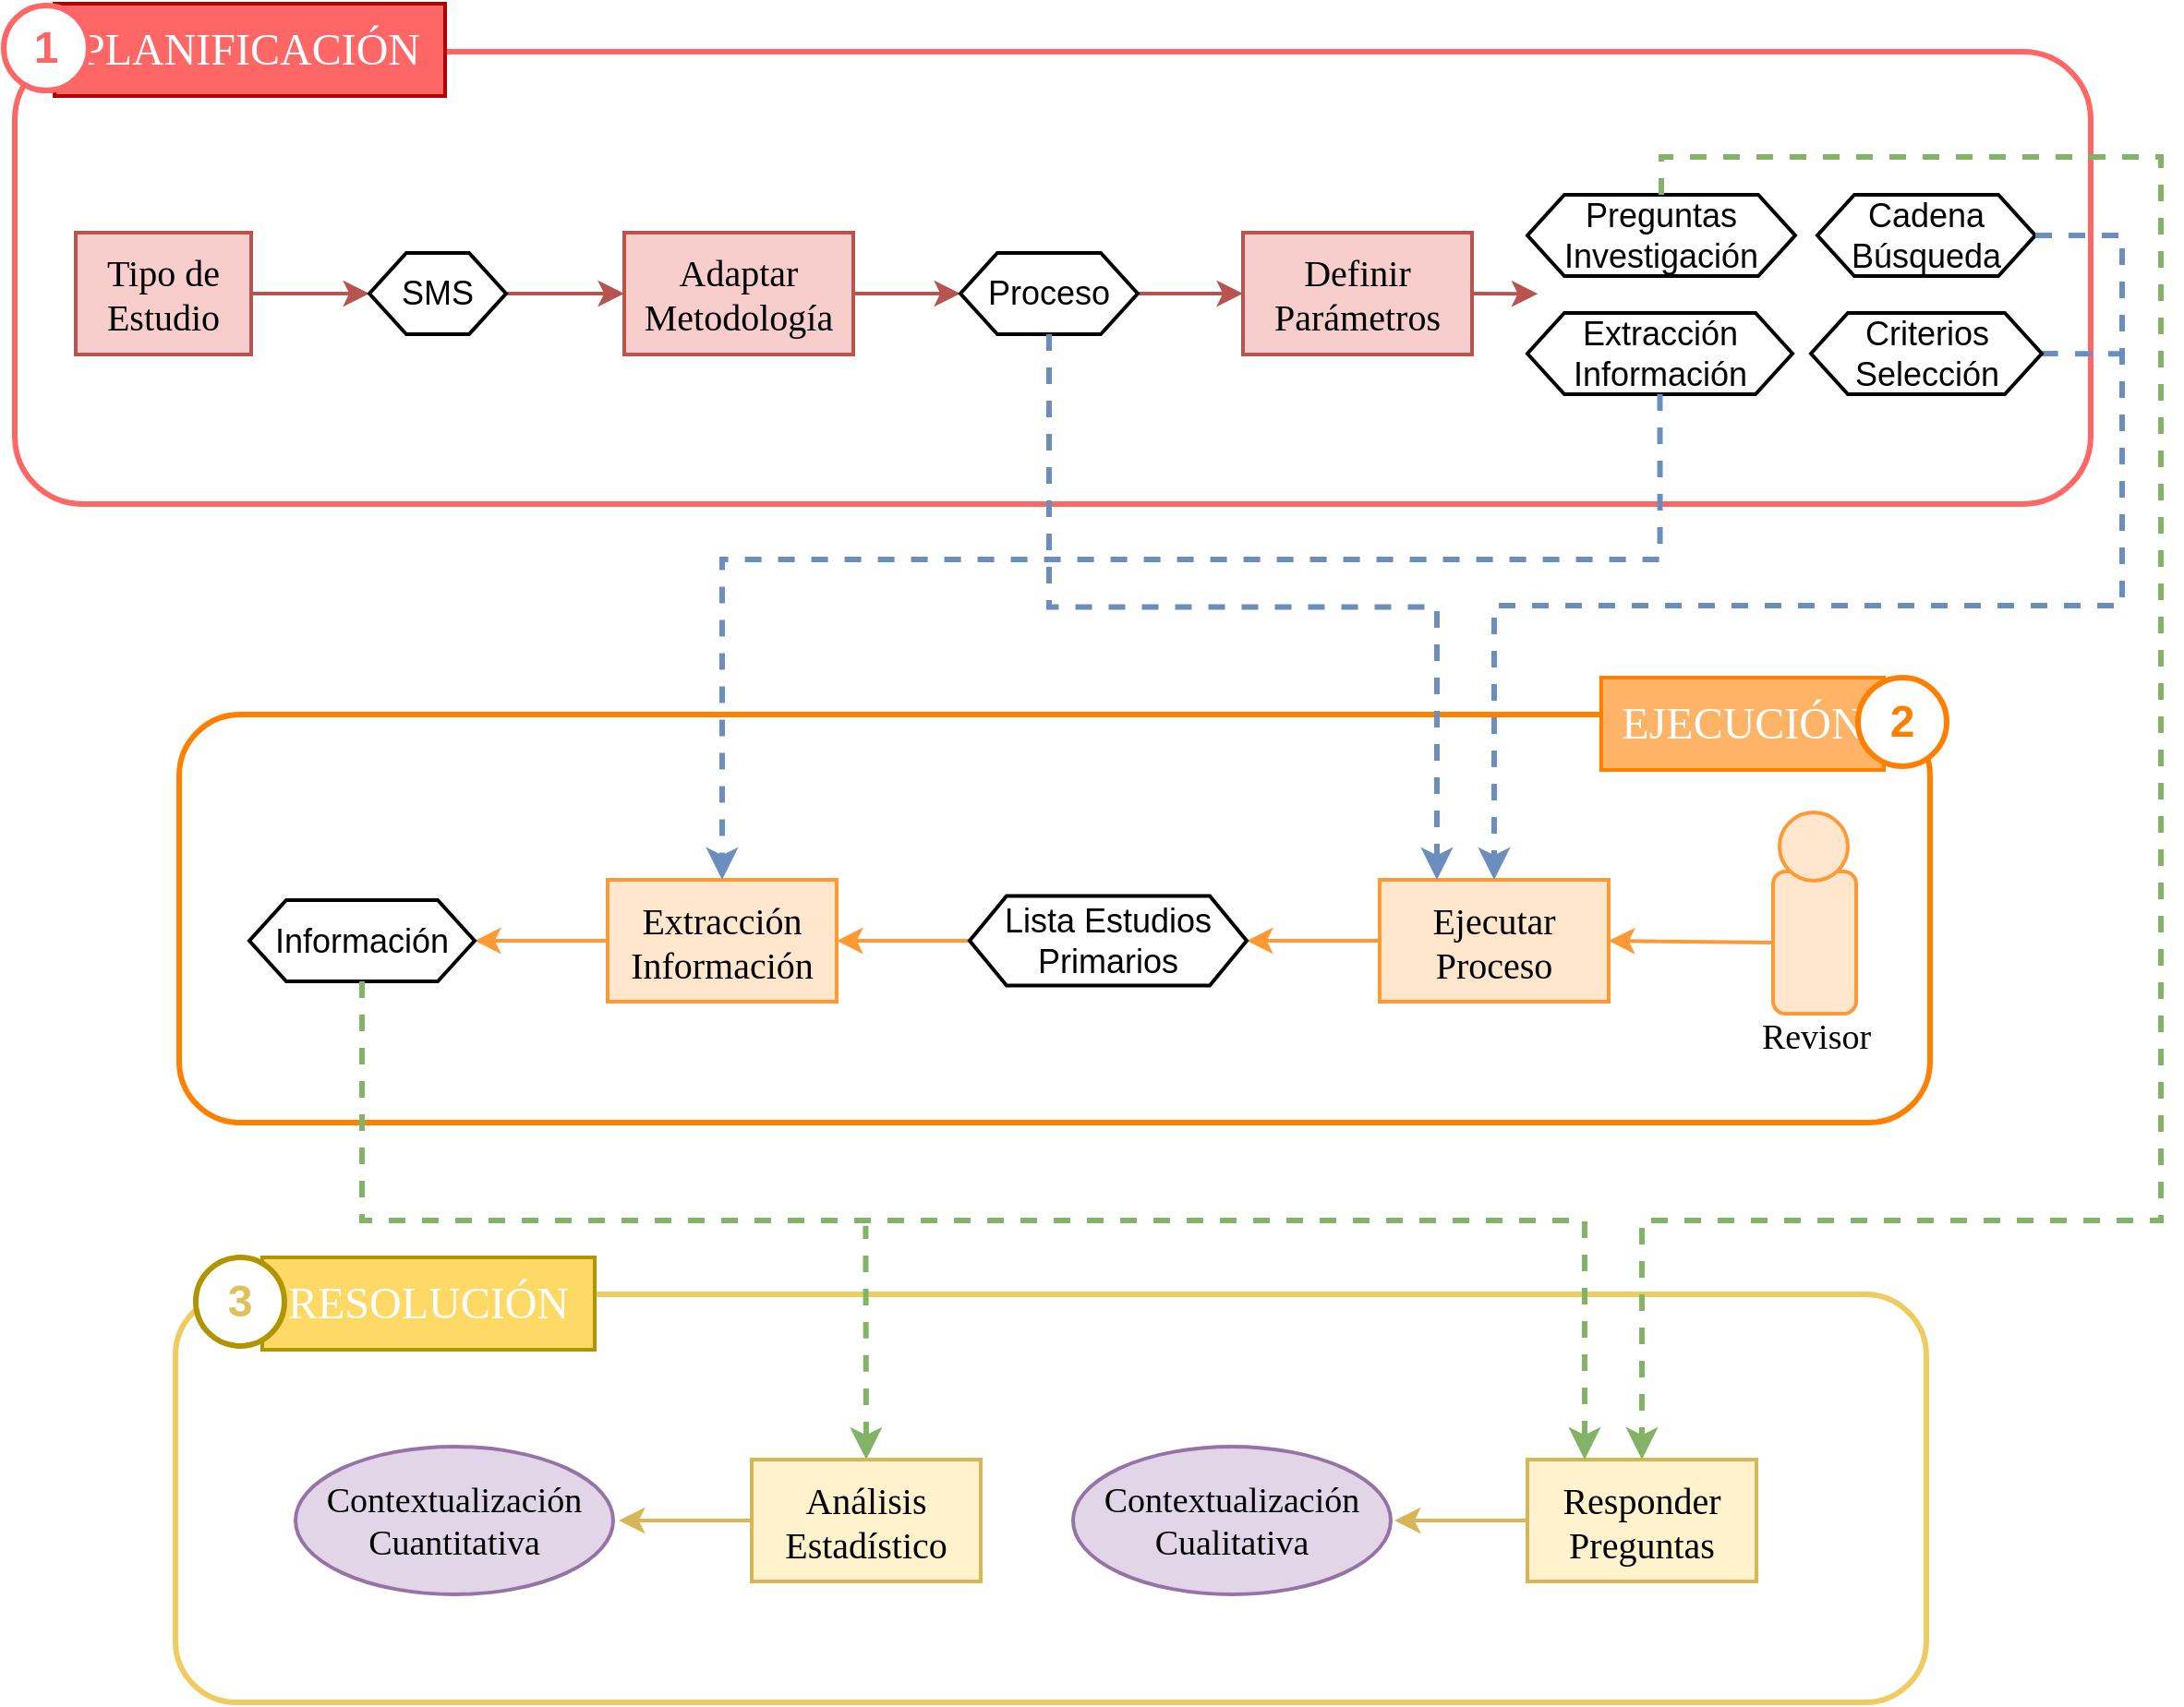 <mxfile version="24.2.3" type="device">
  <diagram name="Página-1" id="sM9vnqfvFfrv4CcLYWpZ">
    <mxGraphModel dx="2087" dy="1327" grid="0" gridSize="10" guides="1" tooltips="1" connect="1" arrows="1" fold="1" page="0" pageScale="1" pageWidth="827" pageHeight="1169" math="0" shadow="0">
      <root>
        <mxCell id="0" />
        <mxCell id="1" parent="0" />
        <mxCell id="7Ec9UbBo5mvRjOxTWShn-18" value="" style="rounded=1;whiteSpace=wrap;html=1;strokeColor=#FF6666;strokeWidth=3;" vertex="1" parent="1">
          <mxGeometry x="-203" y="-64" width="1124" height="245" as="geometry" />
        </mxCell>
        <mxCell id="7Ec9UbBo5mvRjOxTWShn-20" value="" style="group" vertex="1" connectable="0" parent="1">
          <mxGeometry x="-209" y="-90" width="239" height="50" as="geometry" />
        </mxCell>
        <mxCell id="7Ec9UbBo5mvRjOxTWShn-1" value="&lt;p&gt;&lt;font face=&quot;Tahoma&quot; style=&quot;font-size: 24px;&quot;&gt;PLANIFICACIÓN&lt;/font&gt;&lt;/p&gt;" style="rounded=0;whiteSpace=wrap;html=1;strokeWidth=2;fillColor=#FF6666;fontColor=#ffffff;strokeColor=#B20000;" vertex="1" parent="7Ec9UbBo5mvRjOxTWShn-20">
          <mxGeometry x="27.539" width="211.461" height="50" as="geometry" />
        </mxCell>
        <mxCell id="7Ec9UbBo5mvRjOxTWShn-19" value="&lt;font color=&quot;#ff6666&quot; style=&quot;font-size: 24px;&quot;&gt;&lt;b&gt;1&lt;/b&gt;&lt;/font&gt;" style="ellipse;whiteSpace=wrap;html=1;aspect=fixed;fillColor=#FFFFFF;fontColor=#ffffff;strokeColor=#FF6666;strokeWidth=3;" vertex="1" parent="7Ec9UbBo5mvRjOxTWShn-20">
          <mxGeometry y="1" width="46.025" height="46.025" as="geometry" />
        </mxCell>
        <mxCell id="7Ec9UbBo5mvRjOxTWShn-32" value="" style="group" vertex="1" connectable="0" parent="1">
          <mxGeometry x="-170" y="34" width="756" height="66" as="geometry" />
        </mxCell>
        <mxCell id="7Ec9UbBo5mvRjOxTWShn-8" style="edgeStyle=none;curved=1;rounded=0;orthogonalLoop=1;jettySize=auto;html=1;exitX=1;exitY=0.5;exitDx=0;exitDy=0;entryX=0;entryY=0.5;entryDx=0;entryDy=0;fontSize=12;startSize=8;endSize=8;strokeWidth=2;fillColor=#f8cecc;strokeColor=#b85450;" edge="1" parent="7Ec9UbBo5mvRjOxTWShn-32" source="7Ec9UbBo5mvRjOxTWShn-3" target="7Ec9UbBo5mvRjOxTWShn-7">
          <mxGeometry relative="1" as="geometry" />
        </mxCell>
        <mxCell id="7Ec9UbBo5mvRjOxTWShn-3" value="&lt;font face=&quot;Tahoma&quot; style=&quot;font-size: 20px;&quot;&gt;Tipo de Estudio&lt;/font&gt;" style="rounded=0;whiteSpace=wrap;html=1;strokeWidth=2;fillColor=#f8cecc;strokeColor=#b85450;" vertex="1" parent="7Ec9UbBo5mvRjOxTWShn-32">
          <mxGeometry width="95" height="66" as="geometry" />
        </mxCell>
        <mxCell id="7Ec9UbBo5mvRjOxTWShn-13" style="edgeStyle=none;curved=1;rounded=0;orthogonalLoop=1;jettySize=auto;html=1;exitX=1;exitY=0.5;exitDx=0;exitDy=0;entryX=0;entryY=0.5;entryDx=0;entryDy=0;fontSize=12;startSize=8;endSize=8;strokeWidth=2;fillColor=#f8cecc;strokeColor=#b85450;" edge="1" parent="7Ec9UbBo5mvRjOxTWShn-32" source="7Ec9UbBo5mvRjOxTWShn-4" target="7Ec9UbBo5mvRjOxTWShn-10">
          <mxGeometry relative="1" as="geometry" />
        </mxCell>
        <mxCell id="7Ec9UbBo5mvRjOxTWShn-4" value="&lt;font face=&quot;Tahoma&quot;&gt;&lt;span style=&quot;font-size: 20px;&quot;&gt;Adaptar Metodología&lt;/span&gt;&lt;/font&gt;" style="rounded=0;whiteSpace=wrap;html=1;strokeWidth=2;fillColor=#f8cecc;strokeColor=#b85450;" vertex="1" parent="7Ec9UbBo5mvRjOxTWShn-32">
          <mxGeometry x="297" width="124" height="66" as="geometry" />
        </mxCell>
        <mxCell id="7Ec9UbBo5mvRjOxTWShn-9" style="edgeStyle=none;curved=1;rounded=0;orthogonalLoop=1;jettySize=auto;html=1;exitX=1;exitY=0.5;exitDx=0;exitDy=0;entryX=0;entryY=0.5;entryDx=0;entryDy=0;fontSize=12;startSize=8;endSize=8;strokeWidth=2;fillColor=#f8cecc;strokeColor=#b85450;" edge="1" parent="7Ec9UbBo5mvRjOxTWShn-32" source="7Ec9UbBo5mvRjOxTWShn-7" target="7Ec9UbBo5mvRjOxTWShn-4">
          <mxGeometry relative="1" as="geometry" />
        </mxCell>
        <mxCell id="7Ec9UbBo5mvRjOxTWShn-7" value="&lt;font style=&quot;font-size: 18px;&quot;&gt;SMS&lt;/font&gt;" style="shape=hexagon;perimeter=hexagonPerimeter2;whiteSpace=wrap;html=1;fixedSize=1;strokeWidth=2;" vertex="1" parent="7Ec9UbBo5mvRjOxTWShn-32">
          <mxGeometry x="159" y="11" width="74" height="44" as="geometry" />
        </mxCell>
        <mxCell id="7Ec9UbBo5mvRjOxTWShn-14" style="edgeStyle=none;curved=1;rounded=0;orthogonalLoop=1;jettySize=auto;html=1;exitX=1;exitY=0.5;exitDx=0;exitDy=0;entryX=0;entryY=0.5;entryDx=0;entryDy=0;fontSize=12;startSize=8;endSize=8;strokeWidth=2;fillColor=#f8cecc;strokeColor=#b85450;" edge="1" parent="7Ec9UbBo5mvRjOxTWShn-32" source="7Ec9UbBo5mvRjOxTWShn-10" target="7Ec9UbBo5mvRjOxTWShn-12">
          <mxGeometry relative="1" as="geometry" />
        </mxCell>
        <mxCell id="7Ec9UbBo5mvRjOxTWShn-10" value="&lt;span style=&quot;font-size: 18px;&quot;&gt;Proceso&lt;/span&gt;" style="shape=hexagon;perimeter=hexagonPerimeter2;whiteSpace=wrap;html=1;fixedSize=1;strokeWidth=2;" vertex="1" parent="7Ec9UbBo5mvRjOxTWShn-32">
          <mxGeometry x="479" y="11" width="96" height="44" as="geometry" />
        </mxCell>
        <mxCell id="7Ec9UbBo5mvRjOxTWShn-35" style="edgeStyle=none;curved=1;rounded=0;orthogonalLoop=1;jettySize=auto;html=1;exitX=1;exitY=0.5;exitDx=0;exitDy=0;fontSize=12;startSize=8;endSize=8;strokeWidth=2;fillColor=#f8cecc;strokeColor=#b85450;" edge="1" parent="7Ec9UbBo5mvRjOxTWShn-32" source="7Ec9UbBo5mvRjOxTWShn-12">
          <mxGeometry relative="1" as="geometry">
            <mxPoint x="791.667" y="33.167" as="targetPoint" />
          </mxGeometry>
        </mxCell>
        <mxCell id="7Ec9UbBo5mvRjOxTWShn-12" value="&lt;font face=&quot;Tahoma&quot;&gt;&lt;span style=&quot;font-size: 20px;&quot;&gt;Definir Parámetros&lt;/span&gt;&lt;/font&gt;" style="rounded=0;whiteSpace=wrap;html=1;strokeWidth=2;fillColor=#f8cecc;strokeColor=#b85450;" vertex="1" parent="7Ec9UbBo5mvRjOxTWShn-32">
          <mxGeometry x="632" width="124" height="66" as="geometry" />
        </mxCell>
        <mxCell id="7Ec9UbBo5mvRjOxTWShn-34" value="" style="group" vertex="1" connectable="0" parent="1">
          <mxGeometry x="616" y="12.5" width="287" height="109" as="geometry" />
        </mxCell>
        <mxCell id="7Ec9UbBo5mvRjOxTWShn-25" value="&lt;span style=&quot;font-size: 18px;&quot;&gt;Cadena Búsqueda&lt;/span&gt;" style="shape=hexagon;perimeter=hexagonPerimeter2;whiteSpace=wrap;html=1;fixedSize=1;strokeWidth=2;" vertex="1" parent="7Ec9UbBo5mvRjOxTWShn-34">
          <mxGeometry x="157" y="1" width="118" height="44" as="geometry" />
        </mxCell>
        <mxCell id="7Ec9UbBo5mvRjOxTWShn-63" style="edgeStyle=none;curved=1;rounded=0;orthogonalLoop=1;jettySize=auto;html=1;exitX=1;exitY=0.5;exitDx=0;exitDy=0;fontSize=12;startSize=8;endSize=8;endArrow=none;endFill=0;strokeWidth=3;fillColor=#dae8fc;strokeColor=#6c8ebf;dashed=1;" edge="1" parent="7Ec9UbBo5mvRjOxTWShn-34" source="7Ec9UbBo5mvRjOxTWShn-26">
          <mxGeometry relative="1" as="geometry">
            <mxPoint x="324" y="87.167" as="targetPoint" />
          </mxGeometry>
        </mxCell>
        <mxCell id="7Ec9UbBo5mvRjOxTWShn-26" value="&lt;span style=&quot;font-size: 18px;&quot;&gt;Criterios Selección&lt;/span&gt;" style="shape=hexagon;perimeter=hexagonPerimeter2;whiteSpace=wrap;html=1;fixedSize=1;strokeWidth=2;" vertex="1" parent="7Ec9UbBo5mvRjOxTWShn-34">
          <mxGeometry x="153.5" y="65" width="125" height="44" as="geometry" />
        </mxCell>
        <mxCell id="7Ec9UbBo5mvRjOxTWShn-27" value="&lt;span style=&quot;font-size: 18px;&quot;&gt;Extracción Información&lt;/span&gt;" style="shape=hexagon;perimeter=hexagonPerimeter2;whiteSpace=wrap;html=1;fixedSize=1;strokeWidth=2;" vertex="1" parent="7Ec9UbBo5mvRjOxTWShn-34">
          <mxGeometry y="65" width="143.5" height="44" as="geometry" />
        </mxCell>
        <mxCell id="7Ec9UbBo5mvRjOxTWShn-24" value="&lt;span style=&quot;font-size: 18px;&quot;&gt;Preguntas Investigación&lt;/span&gt;" style="shape=hexagon;perimeter=hexagonPerimeter2;whiteSpace=wrap;html=1;fixedSize=1;strokeWidth=2;" vertex="1" parent="7Ec9UbBo5mvRjOxTWShn-34">
          <mxGeometry y="1" width="145" height="44" as="geometry" />
        </mxCell>
        <mxCell id="7Ec9UbBo5mvRjOxTWShn-59" value="" style="group" vertex="1" connectable="0" parent="1">
          <mxGeometry x="-114" y="275" width="957" height="241" as="geometry" />
        </mxCell>
        <mxCell id="7Ec9UbBo5mvRjOxTWShn-58" value="" style="rounded=1;whiteSpace=wrap;html=1;strokeColor=#FF8000;strokeWidth=3;" vertex="1" parent="7Ec9UbBo5mvRjOxTWShn-59">
          <mxGeometry y="20" width="948" height="221" as="geometry" />
        </mxCell>
        <mxCell id="7Ec9UbBo5mvRjOxTWShn-36" value="" style="group" vertex="1" connectable="0" parent="7Ec9UbBo5mvRjOxTWShn-59">
          <mxGeometry x="750" width="207" height="50" as="geometry" />
        </mxCell>
        <mxCell id="7Ec9UbBo5mvRjOxTWShn-21" value="" style="group" vertex="1" connectable="0" parent="7Ec9UbBo5mvRjOxTWShn-36">
          <mxGeometry width="173" height="50" as="geometry" />
        </mxCell>
        <mxCell id="7Ec9UbBo5mvRjOxTWShn-22" value="&lt;p&gt;&lt;font color=&quot;#ffffff&quot; face=&quot;Tahoma&quot; style=&quot;font-size: 24px;&quot;&gt;EJECUCIÓN&lt;/font&gt;&lt;/p&gt;" style="rounded=0;whiteSpace=wrap;html=1;strokeWidth=2;fillColor=#FFB366;fontColor=#000000;strokeColor=#FF8000;" vertex="1" parent="7Ec9UbBo5mvRjOxTWShn-21">
          <mxGeometry x="19.934" width="153.066" height="50" as="geometry" />
        </mxCell>
        <mxCell id="7Ec9UbBo5mvRjOxTWShn-23" value="&lt;span style=&quot;font-size: 24px;&quot;&gt;&lt;b style=&quot;&quot;&gt;&lt;font color=&quot;#ff8000&quot;&gt;2&lt;/font&gt;&lt;/b&gt;&lt;/span&gt;" style="ellipse;whiteSpace=wrap;html=1;aspect=fixed;fillColor=#FFFFFF;fontColor=#ffffff;strokeColor=#FF8000;strokeWidth=3;" vertex="1" parent="7Ec9UbBo5mvRjOxTWShn-36">
          <mxGeometry x="159" width="48" height="48" as="geometry" />
        </mxCell>
        <mxCell id="7Ec9UbBo5mvRjOxTWShn-53" style="edgeStyle=none;curved=1;rounded=0;orthogonalLoop=1;jettySize=auto;html=1;exitX=0;exitY=0.5;exitDx=0;exitDy=0;entryX=1;entryY=0.5;entryDx=0;entryDy=0;fontSize=12;startSize=8;endSize=8;fillColor=#ffe6cc;strokeColor=#FF9933;strokeWidth=2;" edge="1" parent="7Ec9UbBo5mvRjOxTWShn-59" source="7Ec9UbBo5mvRjOxTWShn-37" target="7Ec9UbBo5mvRjOxTWShn-52">
          <mxGeometry relative="1" as="geometry" />
        </mxCell>
        <mxCell id="7Ec9UbBo5mvRjOxTWShn-37" value="&lt;font face=&quot;Tahoma&quot;&gt;&lt;span style=&quot;font-size: 20px;&quot;&gt;Ejecutar Proceso&lt;/span&gt;&lt;/font&gt;" style="rounded=0;whiteSpace=wrap;html=1;strokeWidth=2;fillColor=#ffe6cc;strokeColor=#FF9933;" vertex="1" parent="7Ec9UbBo5mvRjOxTWShn-59">
          <mxGeometry x="650" y="109.5" width="124" height="66" as="geometry" />
        </mxCell>
        <mxCell id="7Ec9UbBo5mvRjOxTWShn-46" value="" style="group" vertex="1" connectable="0" parent="7Ec9UbBo5mvRjOxTWShn-59">
          <mxGeometry x="846" y="73" width="79" height="139" as="geometry" />
        </mxCell>
        <mxCell id="7Ec9UbBo5mvRjOxTWShn-44" value="" style="group" vertex="1" connectable="0" parent="7Ec9UbBo5mvRjOxTWShn-46">
          <mxGeometry x="17" width="45" height="109" as="geometry" />
        </mxCell>
        <mxCell id="7Ec9UbBo5mvRjOxTWShn-43" value="" style="rounded=1;whiteSpace=wrap;html=1;strokeWidth=2;fillColor=#ffe6cc;strokeColor=#FF9933;" vertex="1" parent="7Ec9UbBo5mvRjOxTWShn-44">
          <mxGeometry y="32" width="45" height="77" as="geometry" />
        </mxCell>
        <mxCell id="7Ec9UbBo5mvRjOxTWShn-42" value="" style="ellipse;whiteSpace=wrap;html=1;aspect=fixed;strokeWidth=2;fillColor=#ffe6cc;strokeColor=#FF9933;" vertex="1" parent="7Ec9UbBo5mvRjOxTWShn-44">
          <mxGeometry x="3.5" width="37" height="37" as="geometry" />
        </mxCell>
        <mxCell id="7Ec9UbBo5mvRjOxTWShn-45" value="&lt;font style=&quot;font-size: 19px;&quot; face=&quot;Tahoma&quot;&gt;Revisor&lt;/font&gt;" style="text;html=1;align=center;verticalAlign=middle;resizable=0;points=[];autosize=1;strokeColor=none;fillColor=none;fontSize=16;" vertex="1" parent="7Ec9UbBo5mvRjOxTWShn-46">
          <mxGeometry y="104" width="79" height="35" as="geometry" />
        </mxCell>
        <mxCell id="7Ec9UbBo5mvRjOxTWShn-47" style="edgeStyle=none;curved=1;rounded=0;orthogonalLoop=1;jettySize=auto;html=1;exitX=0;exitY=0.5;exitDx=0;exitDy=0;entryX=1;entryY=0.5;entryDx=0;entryDy=0;fontSize=12;startSize=8;endSize=8;strokeWidth=2;strokeColor=#FF9933;" edge="1" parent="7Ec9UbBo5mvRjOxTWShn-59" source="7Ec9UbBo5mvRjOxTWShn-43" target="7Ec9UbBo5mvRjOxTWShn-37">
          <mxGeometry relative="1" as="geometry" />
        </mxCell>
        <mxCell id="7Ec9UbBo5mvRjOxTWShn-55" style="edgeStyle=none;curved=1;rounded=0;orthogonalLoop=1;jettySize=auto;html=1;exitX=0;exitY=0.5;exitDx=0;exitDy=0;entryX=1;entryY=0.5;entryDx=0;entryDy=0;fontSize=12;startSize=8;endSize=8;strokeColor=#FF9933;strokeWidth=2;" edge="1" parent="7Ec9UbBo5mvRjOxTWShn-59" source="7Ec9UbBo5mvRjOxTWShn-52" target="7Ec9UbBo5mvRjOxTWShn-54">
          <mxGeometry relative="1" as="geometry" />
        </mxCell>
        <mxCell id="7Ec9UbBo5mvRjOxTWShn-52" value="&lt;span style=&quot;font-size: 18px;&quot;&gt;Lista Estudios Primarios&lt;/span&gt;" style="shape=hexagon;perimeter=hexagonPerimeter2;whiteSpace=wrap;html=1;fixedSize=1;strokeWidth=2;" vertex="1" parent="7Ec9UbBo5mvRjOxTWShn-59">
          <mxGeometry x="428" y="118.25" width="150" height="48.5" as="geometry" />
        </mxCell>
        <mxCell id="7Ec9UbBo5mvRjOxTWShn-57" style="edgeStyle=none;curved=1;rounded=0;orthogonalLoop=1;jettySize=auto;html=1;exitX=0;exitY=0.5;exitDx=0;exitDy=0;entryX=1;entryY=0.5;entryDx=0;entryDy=0;fontSize=12;startSize=8;endSize=8;strokeWidth=2;strokeColor=#FF9933;" edge="1" parent="7Ec9UbBo5mvRjOxTWShn-59" source="7Ec9UbBo5mvRjOxTWShn-54" target="7Ec9UbBo5mvRjOxTWShn-56">
          <mxGeometry relative="1" as="geometry" />
        </mxCell>
        <mxCell id="7Ec9UbBo5mvRjOxTWShn-54" value="&lt;font face=&quot;Tahoma&quot;&gt;&lt;span style=&quot;font-size: 20px;&quot;&gt;Extracción Información&lt;/span&gt;&lt;/font&gt;" style="rounded=0;whiteSpace=wrap;html=1;strokeWidth=2;fillColor=#ffe6cc;strokeColor=#FF9933;" vertex="1" parent="7Ec9UbBo5mvRjOxTWShn-59">
          <mxGeometry x="232" y="109.5" width="124" height="66" as="geometry" />
        </mxCell>
        <mxCell id="7Ec9UbBo5mvRjOxTWShn-56" value="&lt;span style=&quot;font-size: 18px;&quot;&gt;Información&lt;/span&gt;" style="shape=hexagon;perimeter=hexagonPerimeter2;whiteSpace=wrap;html=1;fixedSize=1;strokeWidth=2;" vertex="1" parent="7Ec9UbBo5mvRjOxTWShn-59">
          <mxGeometry x="38" y="120.5" width="122" height="44" as="geometry" />
        </mxCell>
        <mxCell id="7Ec9UbBo5mvRjOxTWShn-60" style="edgeStyle=orthogonalEdgeStyle;rounded=0;orthogonalLoop=1;jettySize=auto;html=1;exitX=0.5;exitY=1;exitDx=0;exitDy=0;entryX=0.25;entryY=0;entryDx=0;entryDy=0;fontSize=12;startSize=8;endSize=8;strokeWidth=3;fillColor=#dae8fc;strokeColor=#6c8ebf;dashed=1;" edge="1" parent="1" source="7Ec9UbBo5mvRjOxTWShn-10" target="7Ec9UbBo5mvRjOxTWShn-37">
          <mxGeometry relative="1" as="geometry" />
        </mxCell>
        <mxCell id="7Ec9UbBo5mvRjOxTWShn-61" style="edgeStyle=orthogonalEdgeStyle;rounded=0;orthogonalLoop=1;jettySize=auto;html=1;exitX=1;exitY=0.5;exitDx=0;exitDy=0;entryX=0.5;entryY=0;entryDx=0;entryDy=0;fontSize=12;startSize=8;endSize=8;strokeWidth=3;fillColor=#dae8fc;strokeColor=#6c8ebf;dashed=1;" edge="1" parent="1" source="7Ec9UbBo5mvRjOxTWShn-25" target="7Ec9UbBo5mvRjOxTWShn-37">
          <mxGeometry relative="1" as="geometry">
            <Array as="points">
              <mxPoint x="938" y="36" />
              <mxPoint x="938" y="236" />
              <mxPoint x="598" y="236" />
            </Array>
          </mxGeometry>
        </mxCell>
        <mxCell id="7Ec9UbBo5mvRjOxTWShn-64" style="edgeStyle=orthogonalEdgeStyle;rounded=0;orthogonalLoop=1;jettySize=auto;html=1;exitX=0.5;exitY=1;exitDx=0;exitDy=0;entryX=0.5;entryY=0;entryDx=0;entryDy=0;fontSize=12;startSize=8;endSize=8;strokeWidth=3;fillColor=#dae8fc;strokeColor=#6c8ebf;dashed=1;" edge="1" parent="1" source="7Ec9UbBo5mvRjOxTWShn-27" target="7Ec9UbBo5mvRjOxTWShn-54">
          <mxGeometry relative="1" as="geometry">
            <Array as="points">
              <mxPoint x="688" y="211" />
              <mxPoint x="180" y="211" />
            </Array>
          </mxGeometry>
        </mxCell>
        <mxCell id="7Ec9UbBo5mvRjOxTWShn-65" value="" style="group;strokeWidth=0;" vertex="1" connectable="0" parent="1">
          <mxGeometry x="-116" y="589" width="957" height="241" as="geometry" />
        </mxCell>
        <mxCell id="7Ec9UbBo5mvRjOxTWShn-66" value="" style="rounded=1;whiteSpace=wrap;html=1;strokeColor=#F0CB60;strokeWidth=3;" vertex="1" parent="7Ec9UbBo5mvRjOxTWShn-65">
          <mxGeometry y="20" width="948" height="221" as="geometry" />
        </mxCell>
        <mxCell id="7Ec9UbBo5mvRjOxTWShn-67" value="" style="group" vertex="1" connectable="0" parent="7Ec9UbBo5mvRjOxTWShn-65">
          <mxGeometry x="41" width="207" height="50" as="geometry" />
        </mxCell>
        <mxCell id="7Ec9UbBo5mvRjOxTWShn-68" value="" style="group" vertex="1" connectable="0" parent="7Ec9UbBo5mvRjOxTWShn-67">
          <mxGeometry width="173" height="50" as="geometry" />
        </mxCell>
        <mxCell id="7Ec9UbBo5mvRjOxTWShn-69" value="&lt;p&gt;&lt;font color=&quot;#ffffff&quot; face=&quot;Tahoma&quot; style=&quot;font-size: 24px;&quot;&gt;RESOLUCIÓN&lt;/font&gt;&lt;/p&gt;" style="rounded=0;whiteSpace=wrap;html=1;strokeWidth=2;fillColor=#FFD966;strokeColor=#B09500;fontColor=#000000;" vertex="1" parent="7Ec9UbBo5mvRjOxTWShn-68">
          <mxGeometry x="6" width="180" height="50" as="geometry" />
        </mxCell>
        <mxCell id="7Ec9UbBo5mvRjOxTWShn-70" value="&lt;span style=&quot;font-size: 24px;&quot;&gt;&lt;b style=&quot;&quot;&gt;&lt;font color=&quot;#e0c05a&quot;&gt;3&lt;/font&gt;&lt;/b&gt;&lt;/span&gt;" style="ellipse;whiteSpace=wrap;html=1;aspect=fixed;fillColor=#FFFFFF;fontColor=#000000;strokeColor=#B09500;strokeWidth=3;" vertex="1" parent="7Ec9UbBo5mvRjOxTWShn-68">
          <mxGeometry x="-30" width="48" height="48" as="geometry" />
        </mxCell>
        <mxCell id="7Ec9UbBo5mvRjOxTWShn-71" style="edgeStyle=none;curved=1;rounded=0;orthogonalLoop=1;jettySize=auto;html=1;exitX=0;exitY=0.5;exitDx=0;exitDy=0;entryX=1;entryY=0.5;entryDx=0;entryDy=0;fontSize=12;startSize=8;endSize=8;fillColor=#fff2cc;strokeColor=#d6b656;strokeWidth=2;" edge="1" parent="7Ec9UbBo5mvRjOxTWShn-65" source="7Ec9UbBo5mvRjOxTWShn-72">
          <mxGeometry relative="1" as="geometry">
            <mxPoint x="660" y="142.5" as="targetPoint" />
          </mxGeometry>
        </mxCell>
        <mxCell id="7Ec9UbBo5mvRjOxTWShn-72" value="&lt;font face=&quot;Tahoma&quot;&gt;&lt;span style=&quot;font-size: 20px;&quot;&gt;Responder Preguntas&lt;/span&gt;&lt;/font&gt;" style="rounded=0;whiteSpace=wrap;html=1;strokeWidth=2;fillColor=#fff2cc;strokeColor=#d6b656;" vertex="1" parent="7Ec9UbBo5mvRjOxTWShn-65">
          <mxGeometry x="732" y="109.5" width="124" height="66" as="geometry" />
        </mxCell>
        <mxCell id="7Ec9UbBo5mvRjOxTWShn-81" style="edgeStyle=none;curved=1;rounded=0;orthogonalLoop=1;jettySize=auto;html=1;exitX=0;exitY=0.5;exitDx=0;exitDy=0;entryX=1;entryY=0.5;entryDx=0;entryDy=0;fontSize=12;startSize=8;endSize=8;strokeWidth=2;strokeColor=#d6b656;fillColor=#fff2cc;" edge="1" parent="7Ec9UbBo5mvRjOxTWShn-65" source="7Ec9UbBo5mvRjOxTWShn-82">
          <mxGeometry relative="1" as="geometry">
            <mxPoint x="240" y="142.5" as="targetPoint" />
          </mxGeometry>
        </mxCell>
        <mxCell id="7Ec9UbBo5mvRjOxTWShn-115" style="edgeStyle=none;curved=1;rounded=0;orthogonalLoop=1;jettySize=auto;html=1;exitX=0.5;exitY=0;exitDx=0;exitDy=0;fontSize=12;startSize=8;endSize=8;endArrow=none;endFill=0;startArrow=classic;startFill=1;strokeWidth=3;fillColor=#d5e8d4;strokeColor=#82b366;dashed=1;" edge="1" parent="7Ec9UbBo5mvRjOxTWShn-65" source="7Ec9UbBo5mvRjOxTWShn-82">
          <mxGeometry relative="1" as="geometry">
            <mxPoint x="373.706" y="-17.176" as="targetPoint" />
          </mxGeometry>
        </mxCell>
        <mxCell id="7Ec9UbBo5mvRjOxTWShn-82" value="&lt;font face=&quot;Tahoma&quot;&gt;&lt;span style=&quot;font-size: 20px;&quot;&gt;Análisis Estadístico&lt;/span&gt;&lt;/font&gt;" style="rounded=0;whiteSpace=wrap;html=1;strokeWidth=2;fillColor=#fff2cc;strokeColor=#d6b656;" vertex="1" parent="7Ec9UbBo5mvRjOxTWShn-65">
          <mxGeometry x="312" y="109.5" width="124" height="66" as="geometry" />
        </mxCell>
        <mxCell id="7Ec9UbBo5mvRjOxTWShn-88" value="&lt;font face=&quot;Tahoma&quot; style=&quot;font-size: 19px;&quot;&gt;Contextualización Cualitativa&lt;/font&gt;" style="ellipse;whiteSpace=wrap;html=1;strokeWidth=2;fillColor=#e1d5e7;strokeColor=#9673a6;" vertex="1" parent="7Ec9UbBo5mvRjOxTWShn-65">
          <mxGeometry x="486" y="102.5" width="172" height="80" as="geometry" />
        </mxCell>
        <mxCell id="7Ec9UbBo5mvRjOxTWShn-112" value="&lt;font face=&quot;Tahoma&quot; style=&quot;font-size: 19px;&quot;&gt;Contextualización Cuantitativa&lt;/font&gt;" style="ellipse;whiteSpace=wrap;html=1;strokeWidth=2;fillColor=#e1d5e7;strokeColor=#9673a6;" vertex="1" parent="7Ec9UbBo5mvRjOxTWShn-65">
          <mxGeometry x="65" y="102.5" width="172" height="80" as="geometry" />
        </mxCell>
        <mxCell id="7Ec9UbBo5mvRjOxTWShn-113" style="edgeStyle=orthogonalEdgeStyle;rounded=0;orthogonalLoop=1;jettySize=auto;html=1;exitX=0.5;exitY=1;exitDx=0;exitDy=0;entryX=0.25;entryY=0;entryDx=0;entryDy=0;fontSize=12;startSize=8;endSize=8;dashed=1;fillColor=#d5e8d4;strokeColor=#82b366;strokeWidth=3;" edge="1" parent="1" source="7Ec9UbBo5mvRjOxTWShn-56" target="7Ec9UbBo5mvRjOxTWShn-72">
          <mxGeometry relative="1" as="geometry" />
        </mxCell>
        <mxCell id="7Ec9UbBo5mvRjOxTWShn-114" style="edgeStyle=orthogonalEdgeStyle;rounded=0;orthogonalLoop=1;jettySize=auto;html=1;exitX=0.5;exitY=0;exitDx=0;exitDy=0;entryX=0.5;entryY=0;entryDx=0;entryDy=0;fontSize=12;startSize=8;endSize=8;strokeWidth=3;fillColor=#d5e8d4;strokeColor=#82b366;dashed=1;" edge="1" parent="1" source="7Ec9UbBo5mvRjOxTWShn-24" target="7Ec9UbBo5mvRjOxTWShn-72">
          <mxGeometry relative="1" as="geometry">
            <Array as="points">
              <mxPoint x="689" y="-7" />
              <mxPoint x="959" y="-7" />
              <mxPoint x="959" y="569" />
              <mxPoint x="678" y="569" />
            </Array>
          </mxGeometry>
        </mxCell>
      </root>
    </mxGraphModel>
  </diagram>
</mxfile>
